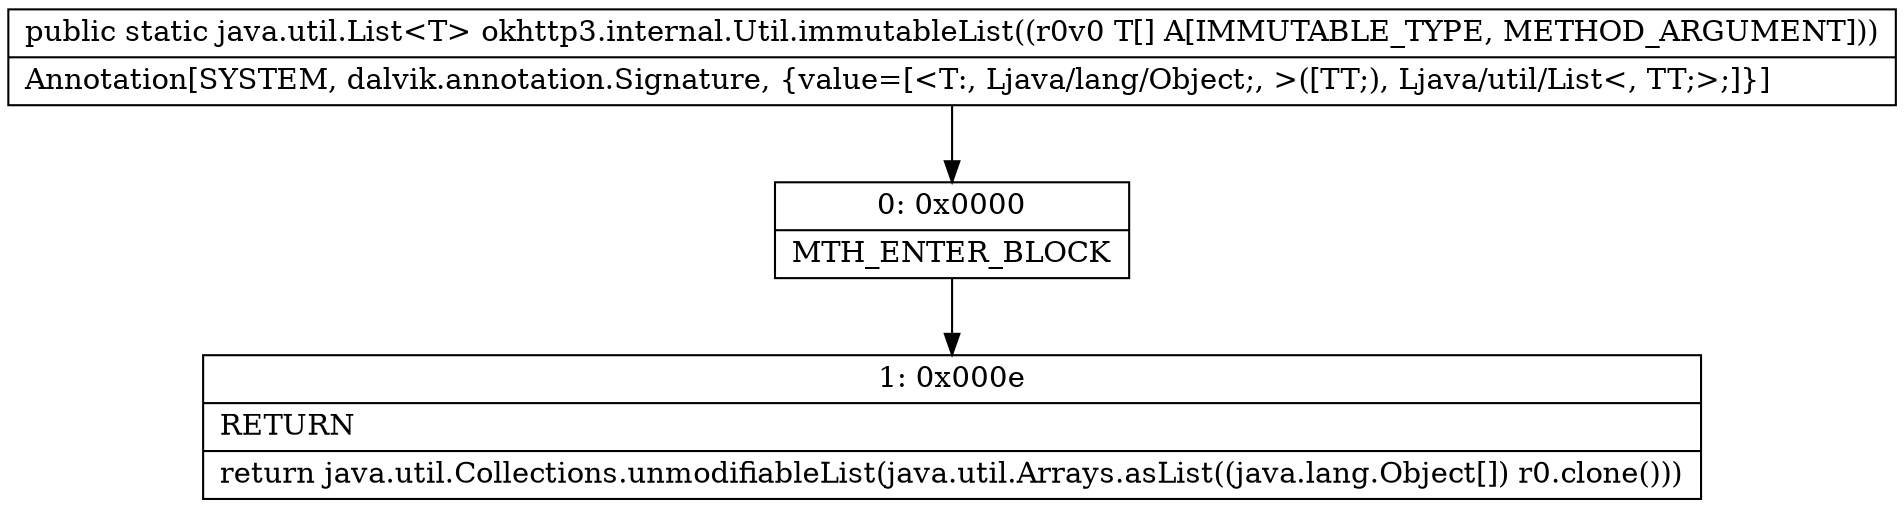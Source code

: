 digraph "CFG forokhttp3.internal.Util.immutableList([Ljava\/lang\/Object;)Ljava\/util\/List;" {
Node_0 [shape=record,label="{0\:\ 0x0000|MTH_ENTER_BLOCK\l}"];
Node_1 [shape=record,label="{1\:\ 0x000e|RETURN\l|return java.util.Collections.unmodifiableList(java.util.Arrays.asList((java.lang.Object[]) r0.clone()))\l}"];
MethodNode[shape=record,label="{public static java.util.List\<T\> okhttp3.internal.Util.immutableList((r0v0 T[] A[IMMUTABLE_TYPE, METHOD_ARGUMENT]))  | Annotation[SYSTEM, dalvik.annotation.Signature, \{value=[\<T:, Ljava\/lang\/Object;, \>([TT;), Ljava\/util\/List\<, TT;\>;]\}]\l}"];
MethodNode -> Node_0;
Node_0 -> Node_1;
}

